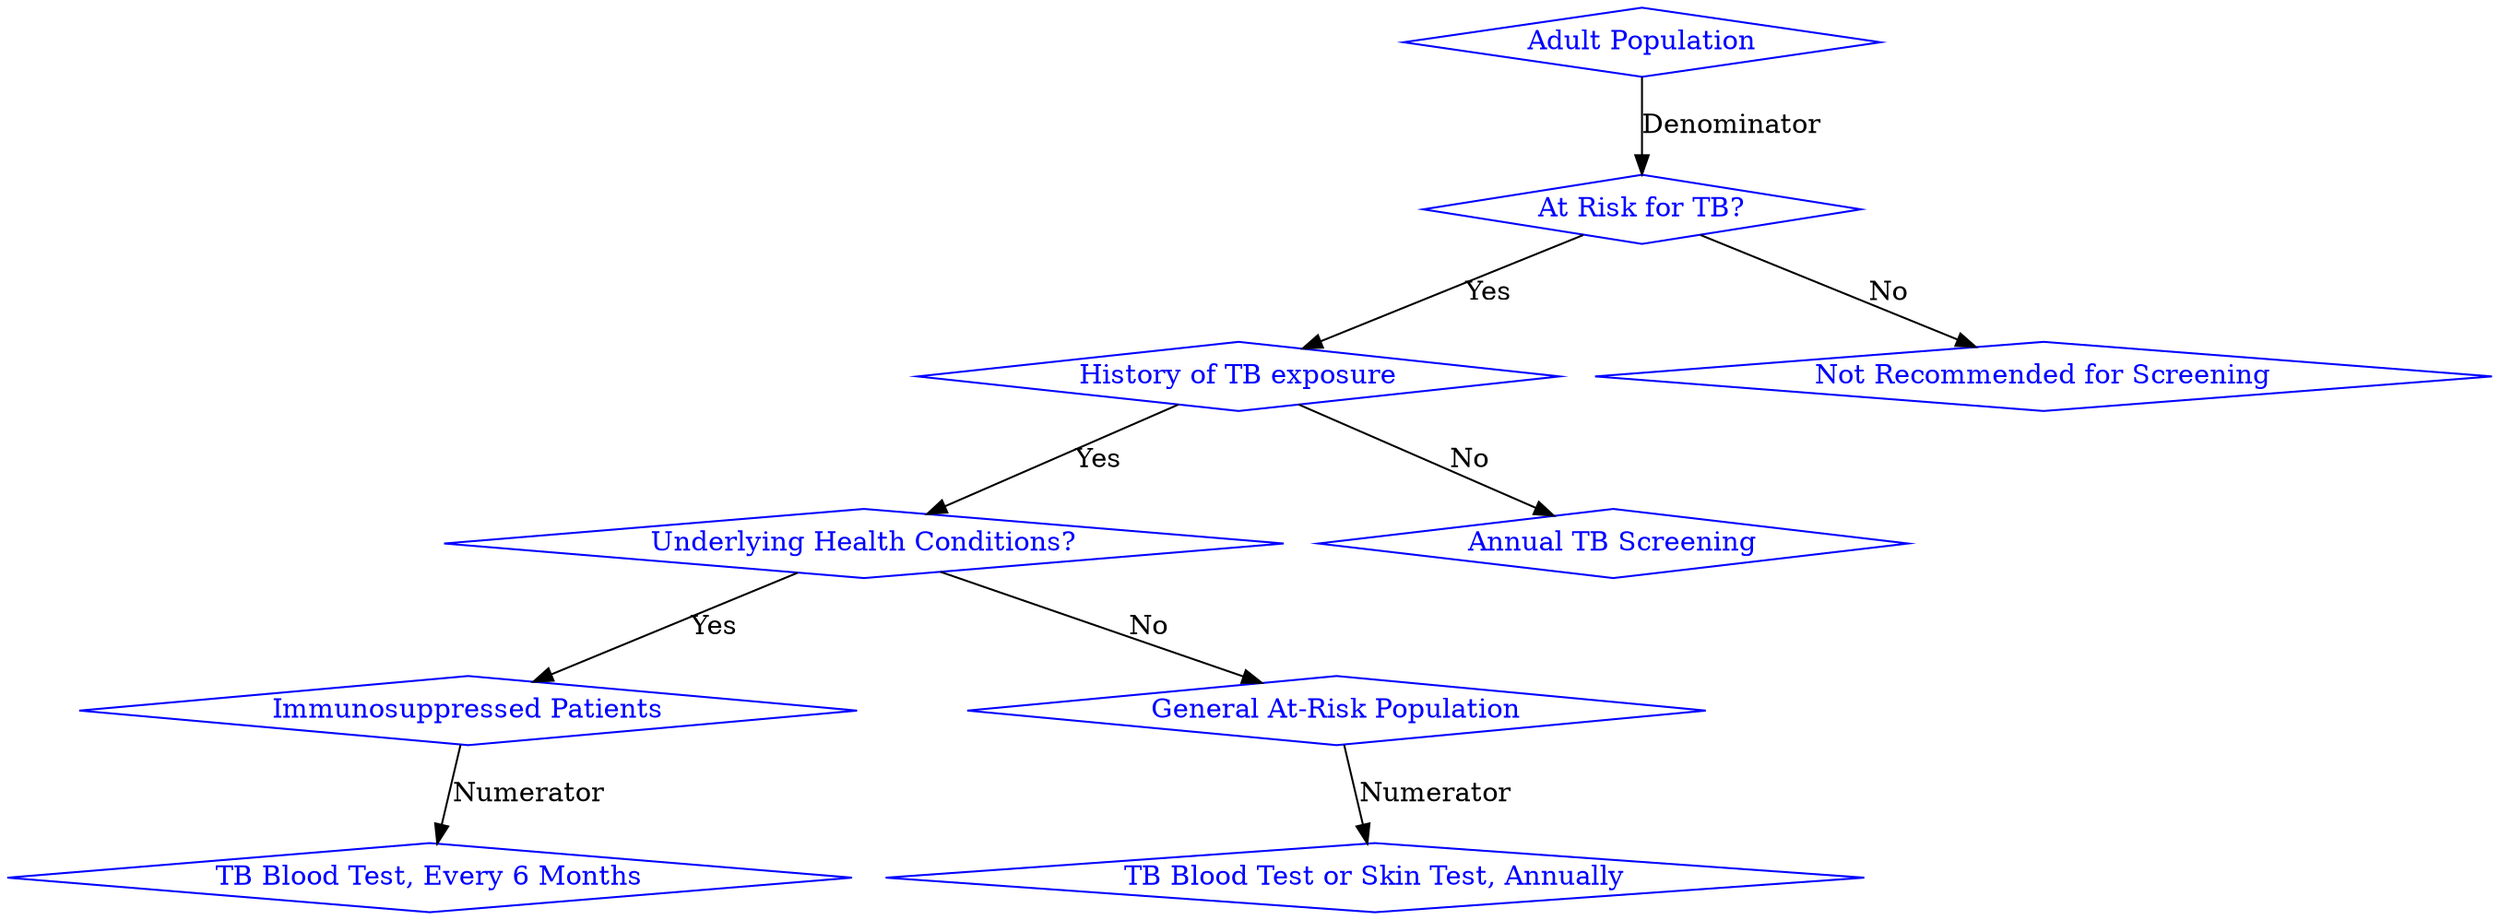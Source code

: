 digraph G {
    rankdir=TB
    
    node [shape=diamond,color=blue,fontcolor=blue];
    
    "Adult Population" -> "At Risk for TB?" [label="Denominator"]
    "At Risk for TB?" -> "History of TB exposure" [label="Yes"]
    "At Risk for TB?" -> "Not Recommended for Screening" [label="No",shape=rectangle,color=black,fontcolor=black]
    
    "History of TB exposure" -> "Underlying Health Conditions?" [label="Yes"]
    "History of TB exposure" -> "Annual TB Screening" [label="No",shape=rectangle,color=black,fontcolor=black]
    
    "Underlying Health Conditions?" -> "Immunosuppressed Patients" [label="Yes"]
    "Underlying Health Conditions?" -> "General At-Risk Population" [label="No"]
    
    "Immunosuppressed Patients" -> "TB Blood Test, Every 6 Months" [label="Numerator",shape=rectangle,color=black,fontcolor=black]
    "General At-Risk Population" -> "TB Blood Test or Skin Test, Annually" [label="Numerator",shape=rectangle,color=black,fontcolor=black]
}